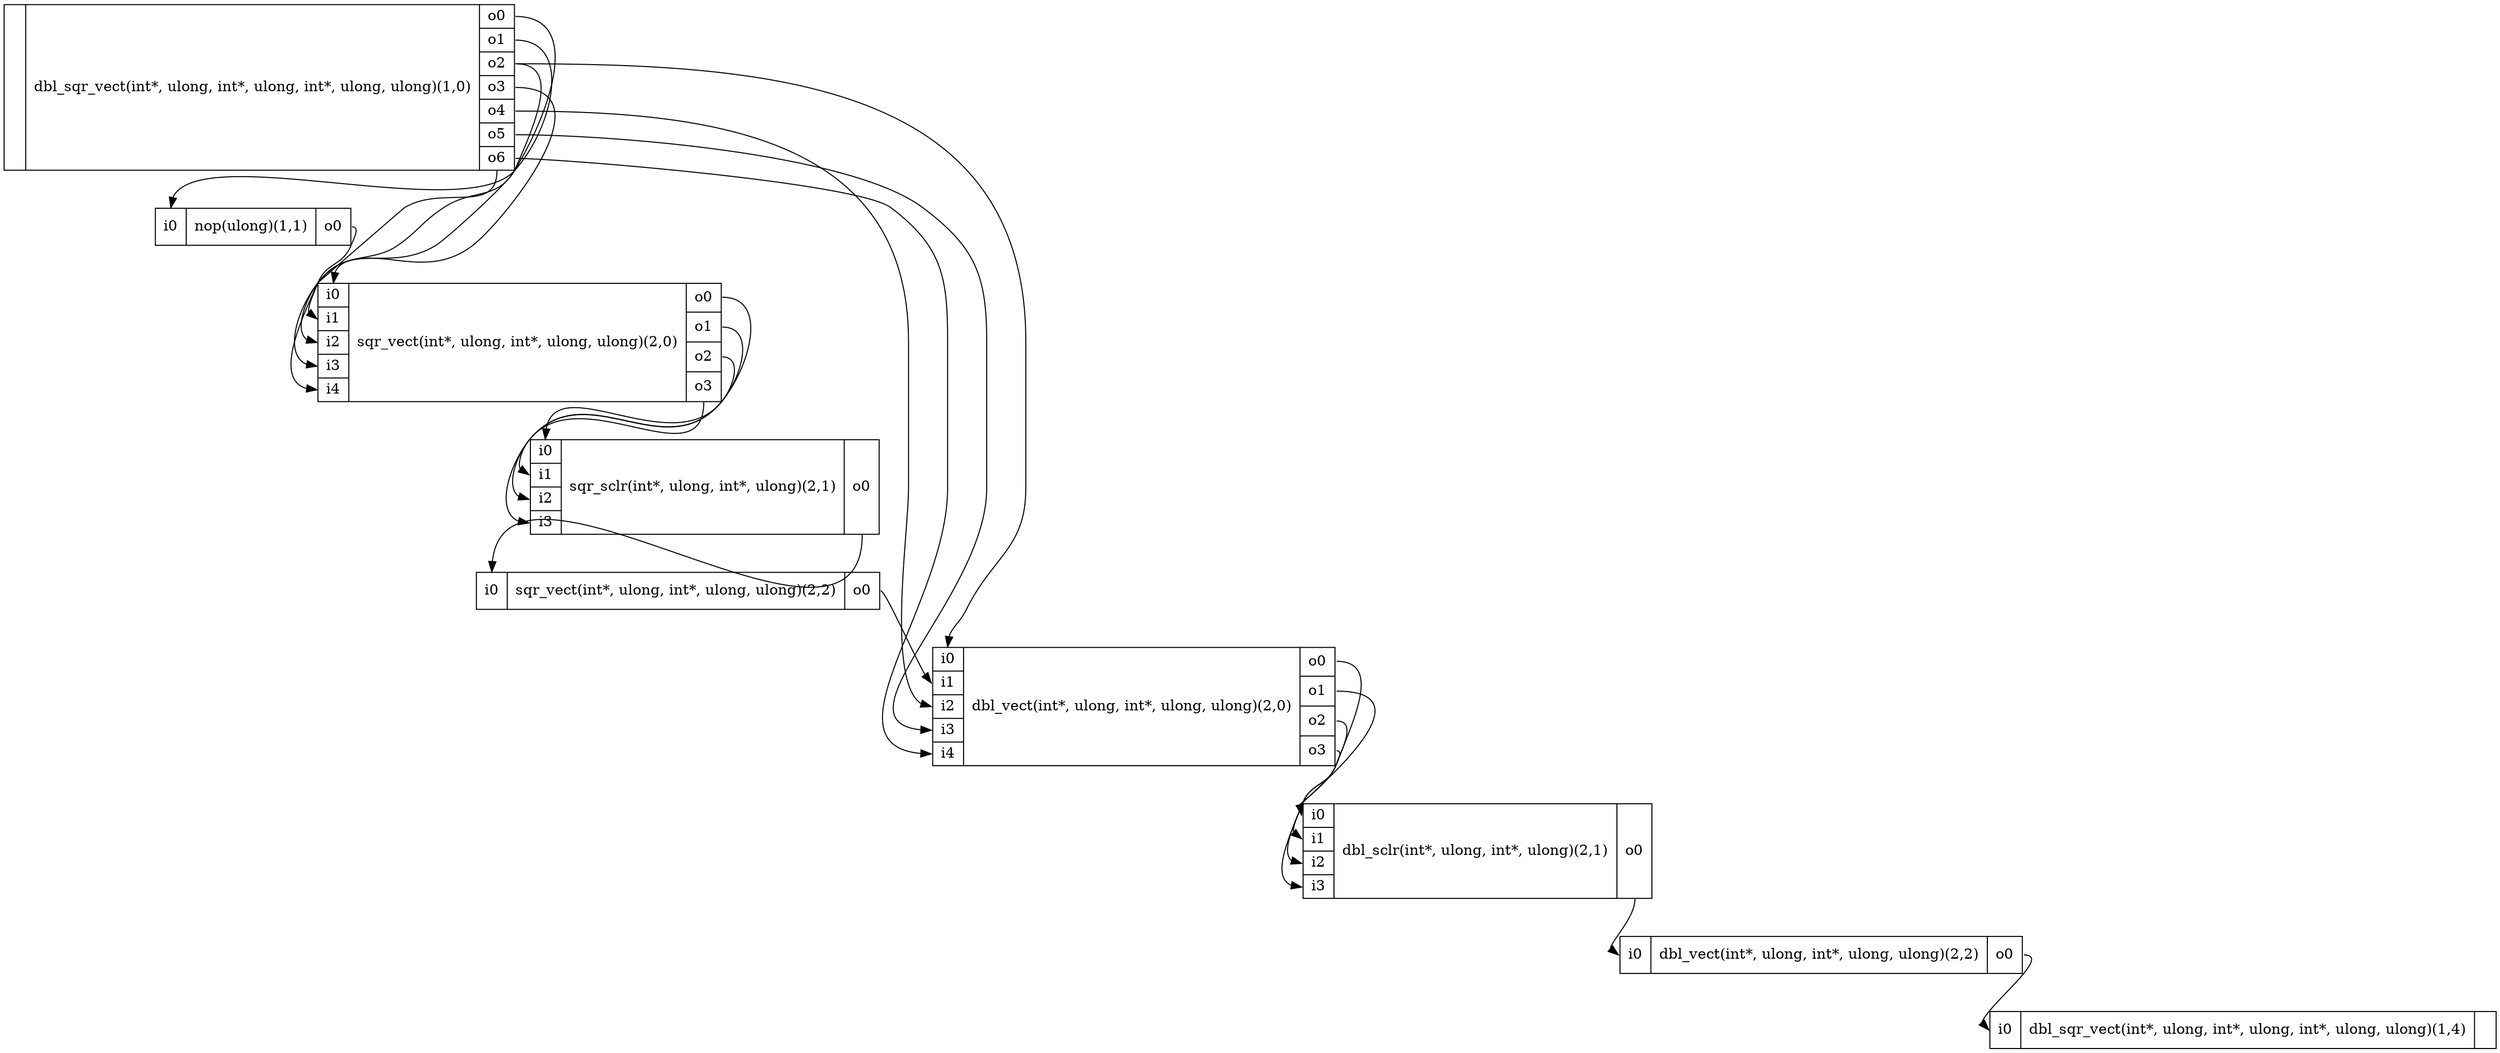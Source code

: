 digraph structs {
	node [shape=record];
	"sqr_sclr(int*, ulong, int*, ulong)(2,1)" [label="{<i0>i0|<i1>i1|<i2>i2|<i3>i3}|sqr_sclr(int*, ulong, int*, ulong)(2,1)|{<o0>o0}"];
	"nop(ulong)(1,1)" [label="{<i0>i0}|nop(ulong)(1,1)|{<o0>o0}"];
	"dbl_vect(int*, ulong, int*, ulong, ulong)(2,2)" [label="{<i0>i0}|dbl_vect(int*, ulong, int*, ulong, ulong)(2,2)|{<o0>o0}"];
	"dbl_sclr(int*, ulong, int*, ulong)(2,1)" [label="{<i0>i0|<i1>i1|<i2>i2|<i3>i3}|dbl_sclr(int*, ulong, int*, ulong)(2,1)|{<o0>o0}"];
	"dbl_sqr_vect(int*, ulong, int*, ulong, int*, ulong, ulong)(1,0)" [label="{}|dbl_sqr_vect(int*, ulong, int*, ulong, int*, ulong, ulong)(1,0)|{<o0>o0|<o1>o1|<o2>o2|<o3>o3|<o4>o4|<o5>o5|<o6>o6}"];
	"sqr_vect(int*, ulong, int*, ulong, ulong)(2,0)" [label="{<i0>i0|<i1>i1|<i2>i2|<i3>i3|<i4>i4}|sqr_vect(int*, ulong, int*, ulong, ulong)(2,0)|{<o0>o0|<o1>o1|<o2>o2|<o3>o3}"];
	"dbl_sqr_vect(int*, ulong, int*, ulong, int*, ulong, ulong)(1,4)" [label="{<i0>i0}|dbl_sqr_vect(int*, ulong, int*, ulong, int*, ulong, ulong)(1,4)|{}"];
	"dbl_vect(int*, ulong, int*, ulong, ulong)(2,0)" [label="{<i0>i0|<i1>i1|<i2>i2|<i3>i3|<i4>i4}|dbl_vect(int*, ulong, int*, ulong, ulong)(2,0)|{<o0>o0|<o1>o1|<o2>o2|<o3>o3}"];
	"sqr_vect(int*, ulong, int*, ulong, ulong)(2,2)" [label="{<i0>i0}|sqr_vect(int*, ulong, int*, ulong, ulong)(2,2)|{<o0>o0}"];

	"dbl_sclr(int*, ulong, int*, ulong)(2,1)" -> "dbl_vect(int*, ulong, int*, ulong, ulong)(2,2)" [tailport=o0, headport=i0, ];
	"dbl_vect(int*, ulong, int*, ulong, ulong)(2,0)" -> "dbl_sclr(int*, ulong, int*, ulong)(2,1)" [tailport=o3, headport=i3, ];
	"dbl_vect(int*, ulong, int*, ulong, ulong)(2,0)" -> "dbl_sclr(int*, ulong, int*, ulong)(2,1)" [tailport=o2, headport=i2, ];
	"dbl_vect(int*, ulong, int*, ulong, ulong)(2,0)" -> "dbl_sclr(int*, ulong, int*, ulong)(2,1)" [tailport=o1, headport=i1, ];
	"dbl_sqr_vect(int*, ulong, int*, ulong, int*, ulong, ulong)(1,0)" -> "dbl_vect(int*, ulong, int*, ulong, ulong)(2,0)" [tailport=o4, headport=i2, ];
	"dbl_sqr_vect(int*, ulong, int*, ulong, int*, ulong, ulong)(1,0)" -> "dbl_vect(int*, ulong, int*, ulong, ulong)(2,0)" [tailport=o6, headport=i4, ];
	"dbl_sqr_vect(int*, ulong, int*, ulong, int*, ulong, ulong)(1,0)" -> "sqr_vect(int*, ulong, int*, ulong, ulong)(2,0)" [tailport=o6, headport=i4, ];
	"sqr_vect(int*, ulong, int*, ulong, ulong)(2,2)" -> "dbl_vect(int*, ulong, int*, ulong, ulong)(2,0)" [tailport=o0, headport=i1, ];
	"sqr_sclr(int*, ulong, int*, ulong)(2,1)" -> "sqr_vect(int*, ulong, int*, ulong, ulong)(2,2)" [tailport=o0, headport=i0, ];
	"sqr_vect(int*, ulong, int*, ulong, ulong)(2,0)" -> "sqr_sclr(int*, ulong, int*, ulong)(2,1)" [tailport=o0, headport=i0, ];
	"dbl_sqr_vect(int*, ulong, int*, ulong, int*, ulong, ulong)(1,0)" -> "sqr_vect(int*, ulong, int*, ulong, ulong)(2,0)" [tailport=o0, headport=i0, ];
	"dbl_sqr_vect(int*, ulong, int*, ulong, int*, ulong, ulong)(1,0)" -> "dbl_vect(int*, ulong, int*, ulong, ulong)(2,0)" [tailport=o5, headport=i3, ];
	"dbl_sqr_vect(int*, ulong, int*, ulong, int*, ulong, ulong)(1,0)" -> "nop(ulong)(1,1)" [tailport=o1, headport=i0, ];
	"sqr_vect(int*, ulong, int*, ulong, ulong)(2,0)" -> "sqr_sclr(int*, ulong, int*, ulong)(2,1)" [tailport=o1, headport=i1, ];
	"nop(ulong)(1,1)" -> "sqr_vect(int*, ulong, int*, ulong, ulong)(2,0)" [tailport=o0, headport=i1, ];
	"sqr_vect(int*, ulong, int*, ulong, ulong)(2,0)" -> "sqr_sclr(int*, ulong, int*, ulong)(2,1)" [tailport=o2, headport=i2, ];
	"dbl_sqr_vect(int*, ulong, int*, ulong, int*, ulong, ulong)(1,0)" -> "dbl_vect(int*, ulong, int*, ulong, ulong)(2,0)" [tailport=o2, headport=i0, ];
	"dbl_sqr_vect(int*, ulong, int*, ulong, int*, ulong, ulong)(1,0)" -> "sqr_vect(int*, ulong, int*, ulong, ulong)(2,0)" [tailport=o2, headport=i2, ];
	"dbl_vect(int*, ulong, int*, ulong, ulong)(2,2)" -> "dbl_sqr_vect(int*, ulong, int*, ulong, int*, ulong, ulong)(1,4)" [tailport=o0, headport=i0, ];
	"dbl_sqr_vect(int*, ulong, int*, ulong, int*, ulong, ulong)(1,0)" -> "sqr_vect(int*, ulong, int*, ulong, ulong)(2,0)" [tailport=o3, headport=i3, ];
	"sqr_vect(int*, ulong, int*, ulong, ulong)(2,0)" -> "sqr_sclr(int*, ulong, int*, ulong)(2,1)" [tailport=o3, headport=i3, ];
	"dbl_vect(int*, ulong, int*, ulong, ulong)(2,0)" -> "dbl_sclr(int*, ulong, int*, ulong)(2,1)" [tailport=o0, headport=i0, ];
}
